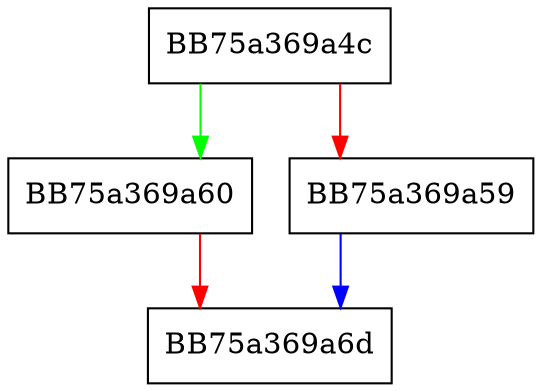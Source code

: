 digraph GetCategoryFromMagicThreatID {
  node [shape="box"];
  graph [splines=ortho];
  BB75a369a4c -> BB75a369a60 [color="green"];
  BB75a369a4c -> BB75a369a59 [color="red"];
  BB75a369a59 -> BB75a369a6d [color="blue"];
  BB75a369a60 -> BB75a369a6d [color="red"];
}